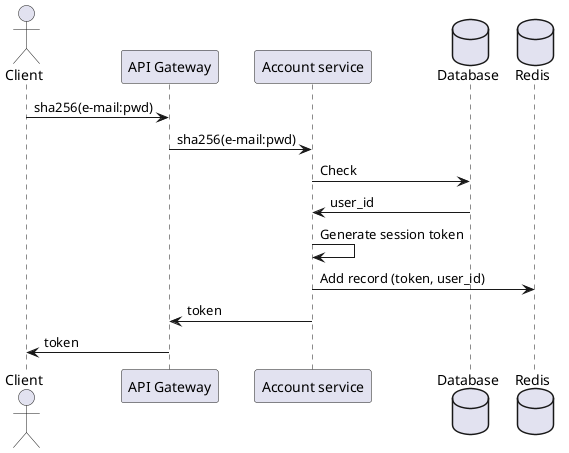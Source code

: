 @startuml Authorization

actor Client as client
participant "API Gateway" as api
participant "Account service" as account_service
database Database as db
database Redis as redis

client -> api : sha256(e-mail:pwd)
api -> account_service : sha256(e-mail:pwd)
account_service -> db : Check
db -> account_service : user_id
account_service -> account_service : Generate session token
account_service -> redis : Add record (token, user_id)
account_service -> api : token
api -> client : token

@enduml